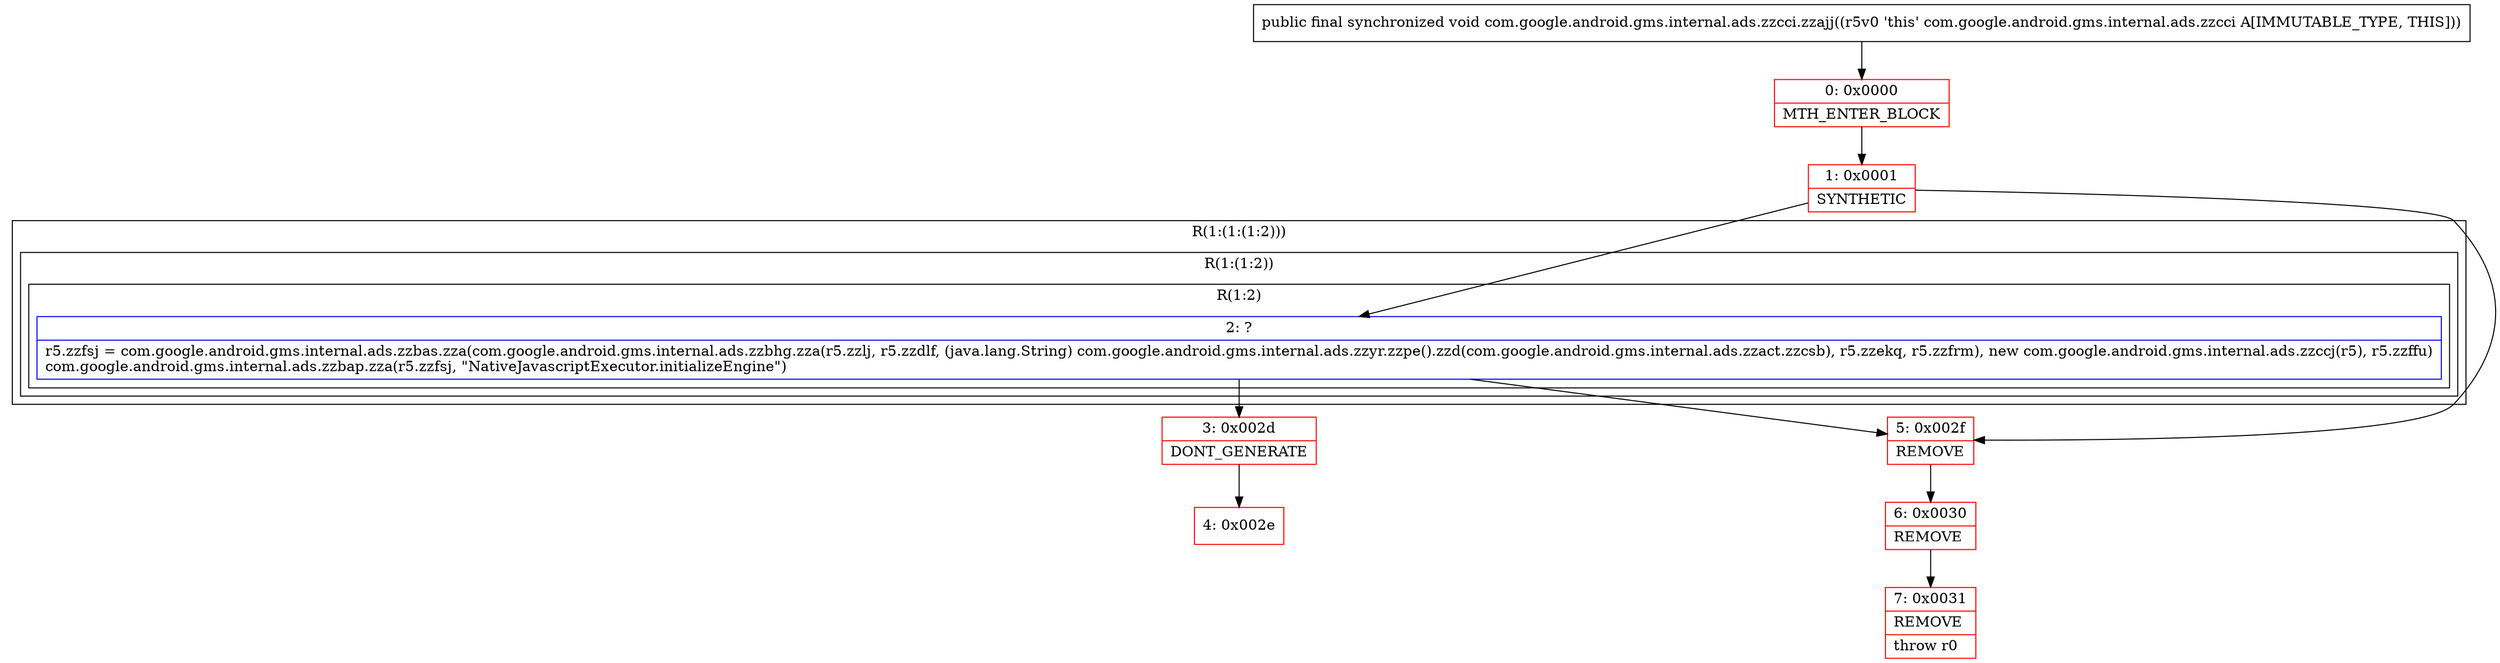 digraph "CFG forcom.google.android.gms.internal.ads.zzcci.zzajj()V" {
subgraph cluster_Region_2002236076 {
label = "R(1:(1:(1:2)))";
node [shape=record,color=blue];
subgraph cluster_Region_1957191558 {
label = "R(1:(1:2))";
node [shape=record,color=blue];
subgraph cluster_Region_2075535983 {
label = "R(1:2)";
node [shape=record,color=blue];
Node_2 [shape=record,label="{2\:\ ?|r5.zzfsj = com.google.android.gms.internal.ads.zzbas.zza(com.google.android.gms.internal.ads.zzbhg.zza(r5.zzlj, r5.zzdlf, (java.lang.String) com.google.android.gms.internal.ads.zzyr.zzpe().zzd(com.google.android.gms.internal.ads.zzact.zzcsb), r5.zzekq, r5.zzfrm), new com.google.android.gms.internal.ads.zzccj(r5), r5.zzffu)\lcom.google.android.gms.internal.ads.zzbap.zza(r5.zzfsj, \"NativeJavascriptExecutor.initializeEngine\")\l}"];
}
}
}
Node_0 [shape=record,color=red,label="{0\:\ 0x0000|MTH_ENTER_BLOCK\l}"];
Node_1 [shape=record,color=red,label="{1\:\ 0x0001|SYNTHETIC\l}"];
Node_3 [shape=record,color=red,label="{3\:\ 0x002d|DONT_GENERATE\l}"];
Node_4 [shape=record,color=red,label="{4\:\ 0x002e}"];
Node_5 [shape=record,color=red,label="{5\:\ 0x002f|REMOVE\l}"];
Node_6 [shape=record,color=red,label="{6\:\ 0x0030|REMOVE\l}"];
Node_7 [shape=record,color=red,label="{7\:\ 0x0031|REMOVE\l|throw r0\l}"];
MethodNode[shape=record,label="{public final synchronized void com.google.android.gms.internal.ads.zzcci.zzajj((r5v0 'this' com.google.android.gms.internal.ads.zzcci A[IMMUTABLE_TYPE, THIS])) }"];
MethodNode -> Node_0;
Node_2 -> Node_3;
Node_2 -> Node_5;
Node_0 -> Node_1;
Node_1 -> Node_2;
Node_1 -> Node_5;
Node_3 -> Node_4;
Node_5 -> Node_6;
Node_6 -> Node_7;
}

